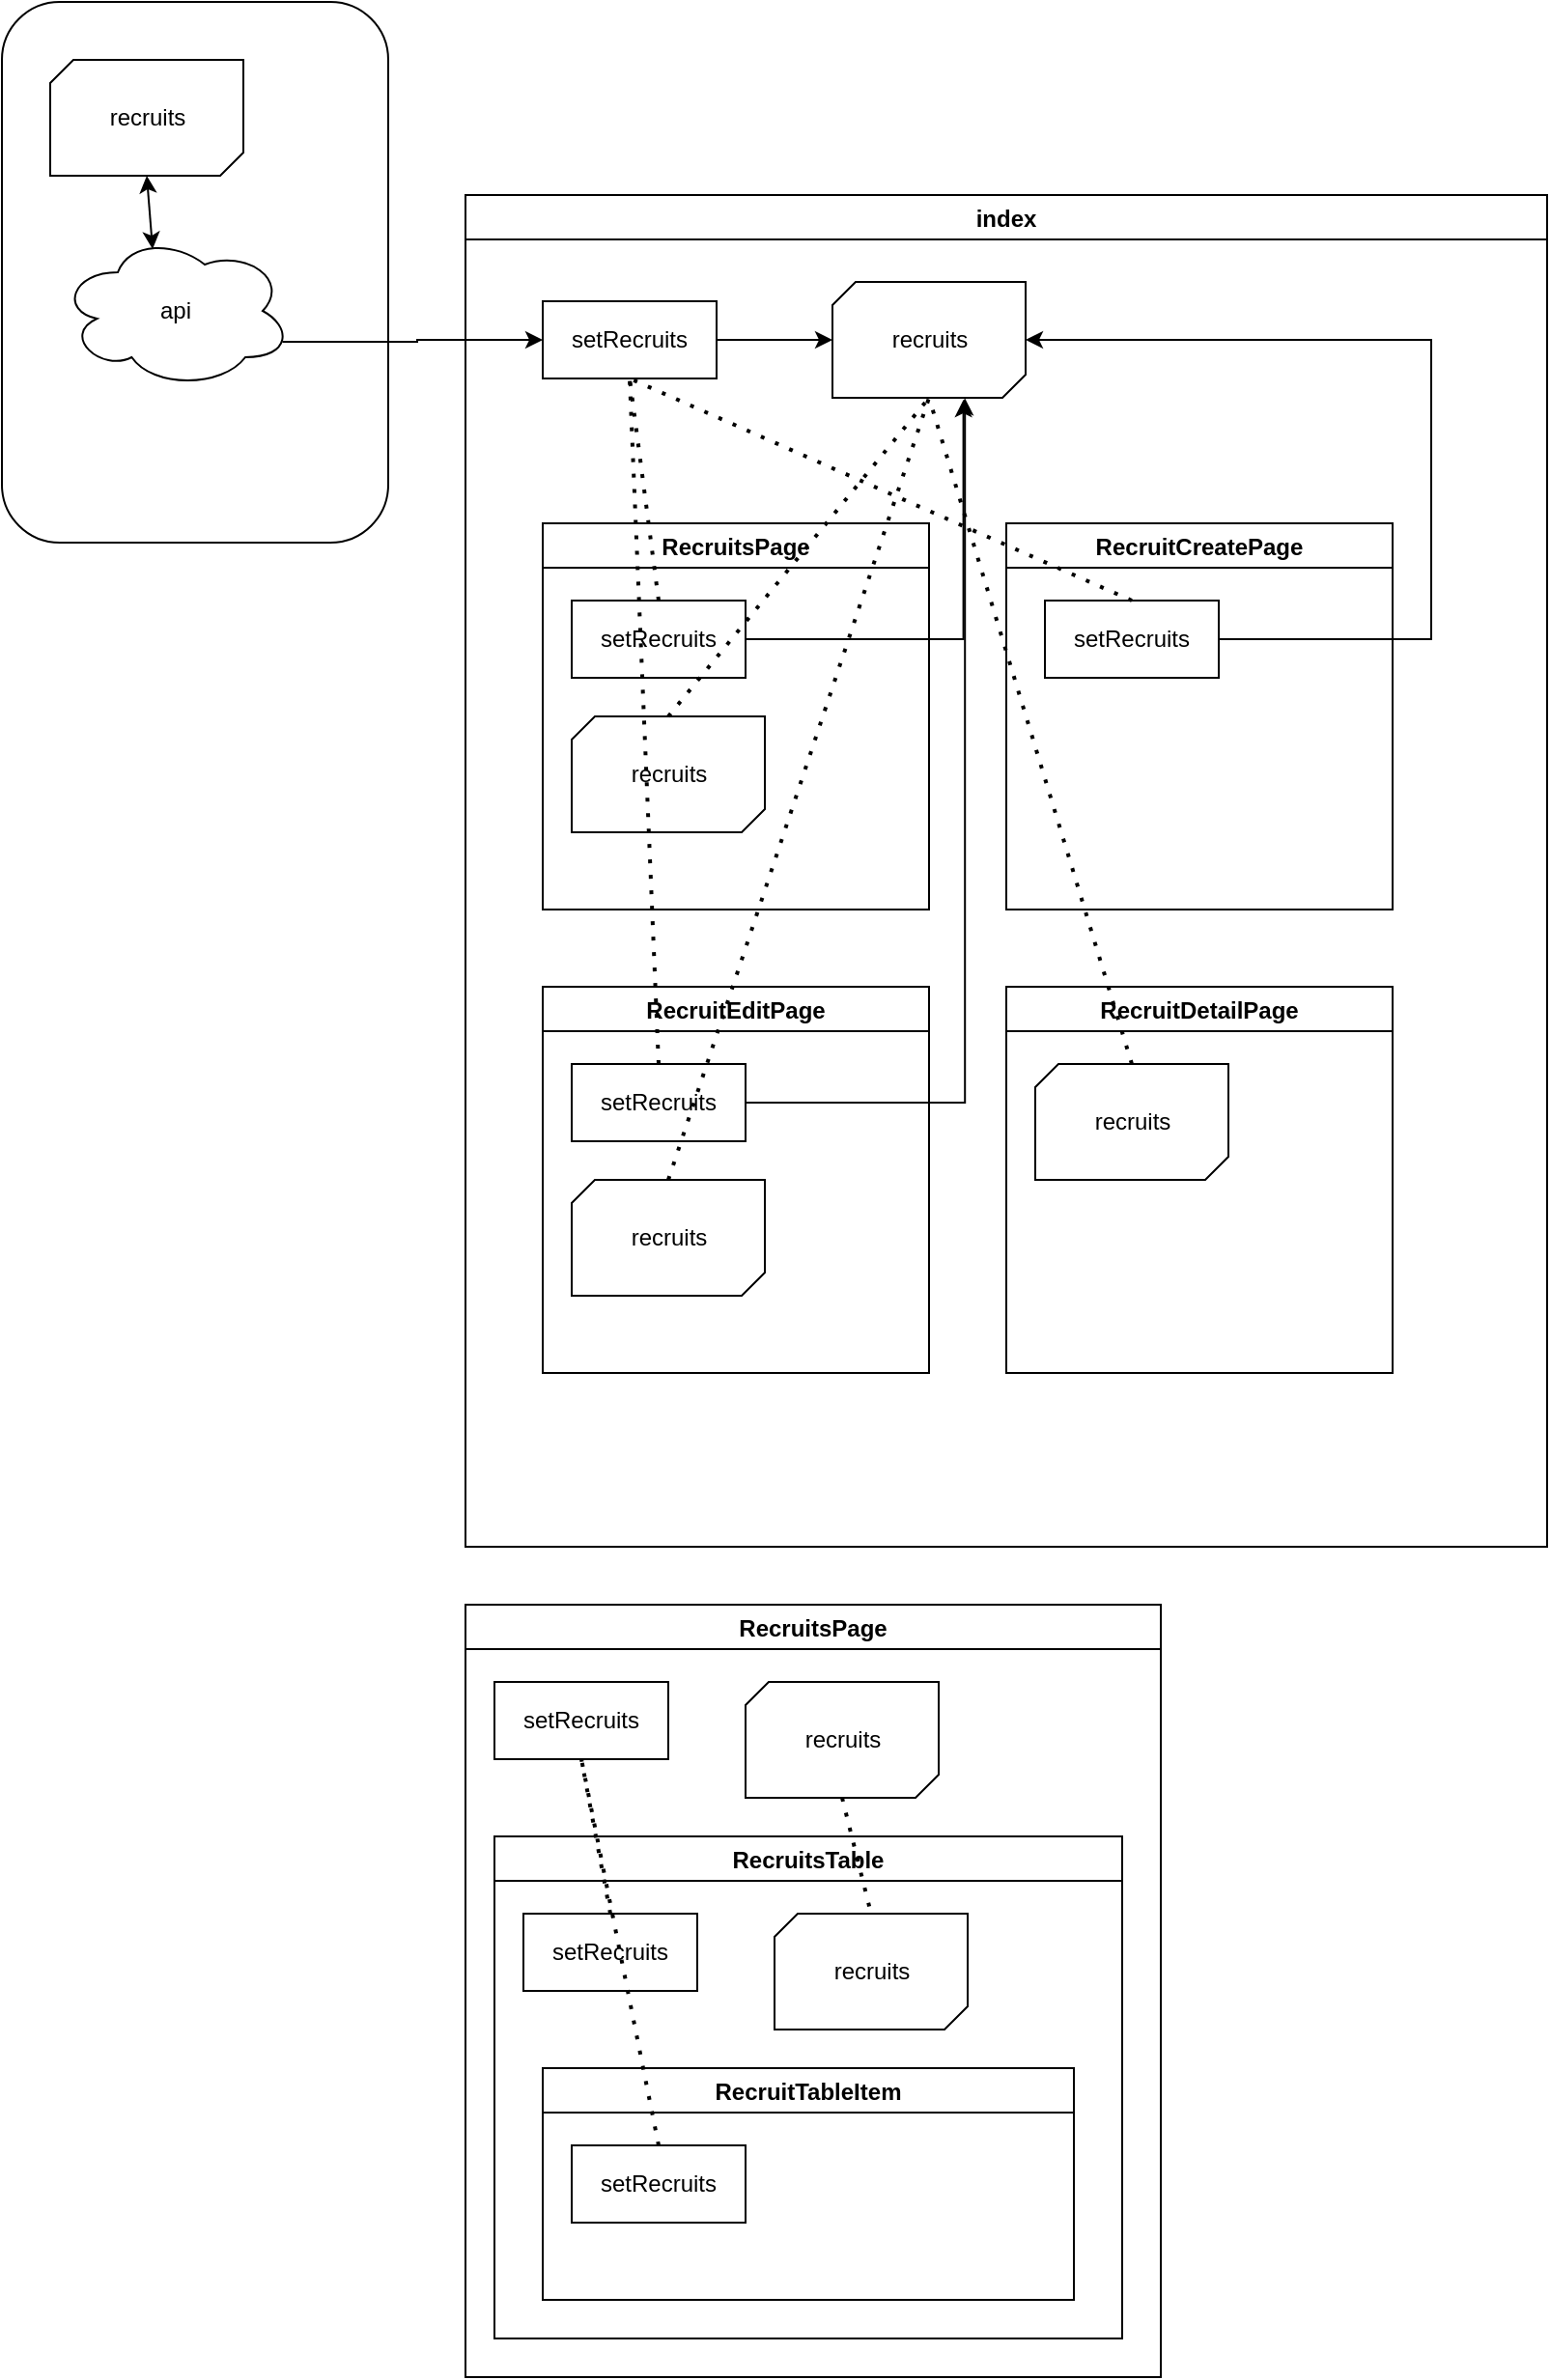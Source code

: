 <mxfile version="16.5.6" type="github">
  <diagram id="0z0_dtok1Ij6bk1odiST" name="Page-1">
    <mxGraphModel dx="1299" dy="868" grid="1" gridSize="10" guides="1" tooltips="1" connect="1" arrows="1" fold="1" page="1" pageScale="1" pageWidth="850" pageHeight="1100" math="0" shadow="0">
      <root>
        <mxCell id="0" />
        <mxCell id="1" parent="0" />
        <mxCell id="jrg8utLBMFztXWpAARq3-1" value="" style="rounded=1;whiteSpace=wrap;html=1;" parent="1" vertex="1">
          <mxGeometry x="40" y="10" width="200" height="280" as="geometry" />
        </mxCell>
        <mxCell id="jrg8utLBMFztXWpAARq3-2" value="" style="verticalLabelPosition=bottom;verticalAlign=top;html=1;shape=mxgraph.basic.diag_snip_rect;dx=6;" parent="1" vertex="1">
          <mxGeometry x="65" y="40" width="100" height="60" as="geometry" />
        </mxCell>
        <mxCell id="jrg8utLBMFztXWpAARq3-24" style="edgeStyle=orthogonalEdgeStyle;rounded=0;orthogonalLoop=1;jettySize=auto;html=1;exitX=0.96;exitY=0.7;exitDx=0;exitDy=0;exitPerimeter=0;entryX=0;entryY=0.5;entryDx=0;entryDy=0;" parent="1" source="jrg8utLBMFztXWpAARq3-3" target="jrg8utLBMFztXWpAARq3-12" edge="1">
          <mxGeometry relative="1" as="geometry" />
        </mxCell>
        <mxCell id="jrg8utLBMFztXWpAARq3-3" value="api" style="ellipse;shape=cloud;whiteSpace=wrap;html=1;" parent="1" vertex="1">
          <mxGeometry x="70" y="130" width="120" height="80" as="geometry" />
        </mxCell>
        <mxCell id="jrg8utLBMFztXWpAARq3-5" value="recruits" style="text;html=1;align=center;verticalAlign=middle;resizable=0;points=[];autosize=1;strokeColor=none;fillColor=none;" parent="1" vertex="1">
          <mxGeometry x="90" y="60" width="50" height="20" as="geometry" />
        </mxCell>
        <mxCell id="jrg8utLBMFztXWpAARq3-6" value="" style="endArrow=classic;startArrow=classic;html=1;rounded=0;entryX=0.5;entryY=1;entryDx=0;entryDy=0;entryPerimeter=0;exitX=0.4;exitY=0.1;exitDx=0;exitDy=0;exitPerimeter=0;" parent="1" source="jrg8utLBMFztXWpAARq3-3" target="jrg8utLBMFztXWpAARq3-2" edge="1">
          <mxGeometry width="50" height="50" relative="1" as="geometry">
            <mxPoint x="380" y="310" as="sourcePoint" />
            <mxPoint x="430" y="260" as="targetPoint" />
          </mxGeometry>
        </mxCell>
        <mxCell id="jrg8utLBMFztXWpAARq3-18" value="index" style="swimlane;" parent="1" vertex="1">
          <mxGeometry x="280" y="110" width="560" height="700" as="geometry" />
        </mxCell>
        <mxCell id="jrg8utLBMFztXWpAARq3-9" value="" style="verticalLabelPosition=bottom;verticalAlign=top;html=1;shape=mxgraph.basic.diag_snip_rect;dx=6;" parent="jrg8utLBMFztXWpAARq3-18" vertex="1">
          <mxGeometry x="190" y="45" width="100" height="60" as="geometry" />
        </mxCell>
        <mxCell id="jrg8utLBMFztXWpAARq3-12" value="setRecruits" style="rounded=0;whiteSpace=wrap;html=1;" parent="jrg8utLBMFztXWpAARq3-18" vertex="1">
          <mxGeometry x="40" y="55" width="90" height="40" as="geometry" />
        </mxCell>
        <mxCell id="jrg8utLBMFztXWpAARq3-20" value="recruits" style="text;html=1;align=center;verticalAlign=middle;resizable=0;points=[];autosize=1;strokeColor=none;fillColor=none;" parent="jrg8utLBMFztXWpAARq3-18" vertex="1">
          <mxGeometry x="215" y="65" width="50" height="20" as="geometry" />
        </mxCell>
        <mxCell id="jrg8utLBMFztXWpAARq3-21" style="edgeStyle=orthogonalEdgeStyle;rounded=0;orthogonalLoop=1;jettySize=auto;html=1;" parent="jrg8utLBMFztXWpAARq3-18" source="jrg8utLBMFztXWpAARq3-12" target="jrg8utLBMFztXWpAARq3-9" edge="1">
          <mxGeometry relative="1" as="geometry" />
        </mxCell>
        <mxCell id="jrg8utLBMFztXWpAARq3-30" value="RecruitsPage" style="swimlane;" parent="jrg8utLBMFztXWpAARq3-18" vertex="1">
          <mxGeometry x="40" y="170" width="200" height="200" as="geometry" />
        </mxCell>
        <mxCell id="jrg8utLBMFztXWpAARq3-34" value="setRecruits" style="rounded=0;whiteSpace=wrap;html=1;" parent="jrg8utLBMFztXWpAARq3-30" vertex="1">
          <mxGeometry x="15" y="40" width="90" height="40" as="geometry" />
        </mxCell>
        <mxCell id="jrg8utLBMFztXWpAARq3-45" value="" style="verticalLabelPosition=bottom;verticalAlign=top;html=1;shape=mxgraph.basic.diag_snip_rect;dx=6;" parent="jrg8utLBMFztXWpAARq3-30" vertex="1">
          <mxGeometry x="15" y="100" width="100" height="60" as="geometry" />
        </mxCell>
        <mxCell id="jrg8utLBMFztXWpAARq3-46" value="recruits" style="text;html=1;align=center;verticalAlign=middle;resizable=0;points=[];autosize=1;strokeColor=none;fillColor=none;" parent="jrg8utLBMFztXWpAARq3-30" vertex="1">
          <mxGeometry x="40" y="120" width="50" height="20" as="geometry" />
        </mxCell>
        <mxCell id="jrg8utLBMFztXWpAARq3-33" value="RecruitCreatePage" style="swimlane;" parent="jrg8utLBMFztXWpAARq3-18" vertex="1">
          <mxGeometry x="280" y="170" width="200" height="200" as="geometry" />
        </mxCell>
        <mxCell id="jrg8utLBMFztXWpAARq3-38" value="setRecruits" style="rounded=0;whiteSpace=wrap;html=1;" parent="jrg8utLBMFztXWpAARq3-33" vertex="1">
          <mxGeometry x="20" y="40" width="90" height="40" as="geometry" />
        </mxCell>
        <mxCell id="jrg8utLBMFztXWpAARq3-32" value="RecruitEditPage" style="swimlane;" parent="jrg8utLBMFztXWpAARq3-18" vertex="1">
          <mxGeometry x="40" y="410" width="200" height="200" as="geometry" />
        </mxCell>
        <mxCell id="jrg8utLBMFztXWpAARq3-37" value="setRecruits" style="rounded=0;whiteSpace=wrap;html=1;" parent="jrg8utLBMFztXWpAARq3-32" vertex="1">
          <mxGeometry x="15" y="40" width="90" height="40" as="geometry" />
        </mxCell>
        <mxCell id="jrg8utLBMFztXWpAARq3-47" value="" style="verticalLabelPosition=bottom;verticalAlign=top;html=1;shape=mxgraph.basic.diag_snip_rect;dx=6;" parent="jrg8utLBMFztXWpAARq3-32" vertex="1">
          <mxGeometry x="15" y="100" width="100" height="60" as="geometry" />
        </mxCell>
        <mxCell id="jrg8utLBMFztXWpAARq3-48" value="recruits" style="text;html=1;align=center;verticalAlign=middle;resizable=0;points=[];autosize=1;strokeColor=none;fillColor=none;" parent="jrg8utLBMFztXWpAARq3-32" vertex="1">
          <mxGeometry x="40" y="120" width="50" height="20" as="geometry" />
        </mxCell>
        <mxCell id="jrg8utLBMFztXWpAARq3-31" value="RecruitDetailPage" style="swimlane;" parent="jrg8utLBMFztXWpAARq3-18" vertex="1">
          <mxGeometry x="280" y="410" width="200" height="200" as="geometry" />
        </mxCell>
        <mxCell id="jrg8utLBMFztXWpAARq3-42" value="" style="verticalLabelPosition=bottom;verticalAlign=top;html=1;shape=mxgraph.basic.diag_snip_rect;dx=6;" parent="jrg8utLBMFztXWpAARq3-31" vertex="1">
          <mxGeometry x="15" y="40" width="100" height="60" as="geometry" />
        </mxCell>
        <mxCell id="jrg8utLBMFztXWpAARq3-43" value="recruits" style="text;html=1;align=center;verticalAlign=middle;resizable=0;points=[];autosize=1;strokeColor=none;fillColor=none;" parent="jrg8utLBMFztXWpAARq3-31" vertex="1">
          <mxGeometry x="40" y="60" width="50" height="20" as="geometry" />
        </mxCell>
        <mxCell id="jrg8utLBMFztXWpAARq3-36" style="edgeStyle=orthogonalEdgeStyle;rounded=0;orthogonalLoop=1;jettySize=auto;html=1;exitX=1;exitY=0.5;exitDx=0;exitDy=0;entryX=0.678;entryY=1.017;entryDx=0;entryDy=0;entryPerimeter=0;" parent="jrg8utLBMFztXWpAARq3-18" source="jrg8utLBMFztXWpAARq3-34" target="jrg8utLBMFztXWpAARq3-9" edge="1">
          <mxGeometry relative="1" as="geometry" />
        </mxCell>
        <mxCell id="jrg8utLBMFztXWpAARq3-40" style="edgeStyle=orthogonalEdgeStyle;rounded=0;orthogonalLoop=1;jettySize=auto;html=1;exitX=1;exitY=0.5;exitDx=0;exitDy=0;entryX=1;entryY=0.5;entryDx=0;entryDy=0;entryPerimeter=0;" parent="jrg8utLBMFztXWpAARq3-18" source="jrg8utLBMFztXWpAARq3-38" target="jrg8utLBMFztXWpAARq3-9" edge="1">
          <mxGeometry relative="1" as="geometry">
            <Array as="points">
              <mxPoint x="500" y="230" />
              <mxPoint x="500" y="75" />
            </Array>
          </mxGeometry>
        </mxCell>
        <mxCell id="jrg8utLBMFztXWpAARq3-44" style="edgeStyle=orthogonalEdgeStyle;rounded=0;orthogonalLoop=1;jettySize=auto;html=1;exitX=1;exitY=0.5;exitDx=0;exitDy=0;entryX=0.686;entryY=1.003;entryDx=0;entryDy=0;entryPerimeter=0;" parent="jrg8utLBMFztXWpAARq3-18" source="jrg8utLBMFztXWpAARq3-37" target="jrg8utLBMFztXWpAARq3-9" edge="1">
          <mxGeometry relative="1" as="geometry" />
        </mxCell>
        <mxCell id="jrg8utLBMFztXWpAARq3-54" value="" style="endArrow=none;dashed=1;html=1;dashPattern=1 3;strokeWidth=2;rounded=0;entryX=0.5;entryY=1;entryDx=0;entryDy=0;exitX=0.5;exitY=0;exitDx=0;exitDy=0;" parent="jrg8utLBMFztXWpAARq3-18" source="jrg8utLBMFztXWpAARq3-34" target="jrg8utLBMFztXWpAARq3-12" edge="1">
          <mxGeometry width="50" height="50" relative="1" as="geometry">
            <mxPoint x="80" y="210" as="sourcePoint" />
            <mxPoint x="80" y="100" as="targetPoint" />
          </mxGeometry>
        </mxCell>
        <mxCell id="jrg8utLBMFztXWpAARq3-58" value="" style="endArrow=none;dashed=1;html=1;dashPattern=1 3;strokeWidth=2;rounded=0;entryX=0.5;entryY=1;entryDx=0;entryDy=0;exitX=0.5;exitY=0;exitDx=0;exitDy=0;" parent="jrg8utLBMFztXWpAARq3-18" source="jrg8utLBMFztXWpAARq3-38" target="jrg8utLBMFztXWpAARq3-12" edge="1">
          <mxGeometry width="50" height="50" relative="1" as="geometry">
            <mxPoint x="140" y="250" as="sourcePoint" />
            <mxPoint x="125" y="135" as="targetPoint" />
          </mxGeometry>
        </mxCell>
        <mxCell id="jrg8utLBMFztXWpAARq3-57" value="" style="endArrow=none;dashed=1;html=1;dashPattern=1 3;strokeWidth=2;rounded=0;exitX=0.5;exitY=0;exitDx=0;exitDy=0;entryX=0.5;entryY=1;entryDx=0;entryDy=0;" parent="jrg8utLBMFztXWpAARq3-18" source="jrg8utLBMFztXWpAARq3-37" target="jrg8utLBMFztXWpAARq3-12" edge="1">
          <mxGeometry width="50" height="50" relative="1" as="geometry">
            <mxPoint x="130" y="240" as="sourcePoint" />
            <mxPoint x="90" y="90" as="targetPoint" />
          </mxGeometry>
        </mxCell>
        <mxCell id="jrg8utLBMFztXWpAARq3-59" value="" style="endArrow=none;dashed=1;html=1;dashPattern=1 3;strokeWidth=2;rounded=0;entryX=0.5;entryY=1;entryDx=0;entryDy=0;exitX=0.5;exitY=0;exitDx=0;exitDy=0;entryPerimeter=0;exitPerimeter=0;" parent="jrg8utLBMFztXWpAARq3-18" source="jrg8utLBMFztXWpAARq3-45" target="jrg8utLBMFztXWpAARq3-9" edge="1">
          <mxGeometry width="50" height="50" relative="1" as="geometry">
            <mxPoint x="355" y="220" as="sourcePoint" />
            <mxPoint x="95" y="105" as="targetPoint" />
          </mxGeometry>
        </mxCell>
        <mxCell id="jrg8utLBMFztXWpAARq3-60" value="" style="endArrow=none;dashed=1;html=1;dashPattern=1 3;strokeWidth=2;rounded=0;entryX=0.5;entryY=1;entryDx=0;entryDy=0;exitX=0.5;exitY=0;exitDx=0;exitDy=0;entryPerimeter=0;exitPerimeter=0;" parent="jrg8utLBMFztXWpAARq3-18" source="jrg8utLBMFztXWpAARq3-47" target="jrg8utLBMFztXWpAARq3-9" edge="1">
          <mxGeometry width="50" height="50" relative="1" as="geometry">
            <mxPoint x="115" y="280" as="sourcePoint" />
            <mxPoint x="250" y="115" as="targetPoint" />
          </mxGeometry>
        </mxCell>
        <mxCell id="jrg8utLBMFztXWpAARq3-61" value="" style="endArrow=none;dashed=1;html=1;dashPattern=1 3;strokeWidth=2;rounded=0;entryX=0.5;entryY=1;entryDx=0;entryDy=0;exitX=0.5;exitY=0;exitDx=0;exitDy=0;entryPerimeter=0;exitPerimeter=0;" parent="jrg8utLBMFztXWpAARq3-18" source="jrg8utLBMFztXWpAARq3-42" target="jrg8utLBMFztXWpAARq3-9" edge="1">
          <mxGeometry width="50" height="50" relative="1" as="geometry">
            <mxPoint x="115" y="520" as="sourcePoint" />
            <mxPoint x="250" y="115" as="targetPoint" />
          </mxGeometry>
        </mxCell>
        <mxCell id="DHKbXbd4KYcz3VGdhYLP-5" value="RecruitsPage" style="swimlane;" vertex="1" parent="1">
          <mxGeometry x="280" y="840" width="360" height="400" as="geometry" />
        </mxCell>
        <mxCell id="DHKbXbd4KYcz3VGdhYLP-6" value="setRecruits" style="rounded=0;whiteSpace=wrap;html=1;" vertex="1" parent="DHKbXbd4KYcz3VGdhYLP-5">
          <mxGeometry x="15" y="40" width="90" height="40" as="geometry" />
        </mxCell>
        <mxCell id="DHKbXbd4KYcz3VGdhYLP-7" value="" style="verticalLabelPosition=bottom;verticalAlign=top;html=1;shape=mxgraph.basic.diag_snip_rect;dx=6;" vertex="1" parent="DHKbXbd4KYcz3VGdhYLP-5">
          <mxGeometry x="145" y="40" width="100" height="60" as="geometry" />
        </mxCell>
        <mxCell id="DHKbXbd4KYcz3VGdhYLP-8" value="recruits" style="text;html=1;align=center;verticalAlign=middle;resizable=0;points=[];autosize=1;strokeColor=none;fillColor=none;" vertex="1" parent="DHKbXbd4KYcz3VGdhYLP-5">
          <mxGeometry x="170" y="60" width="50" height="20" as="geometry" />
        </mxCell>
        <mxCell id="DHKbXbd4KYcz3VGdhYLP-9" value="RecruitsTable" style="swimlane;" vertex="1" parent="DHKbXbd4KYcz3VGdhYLP-5">
          <mxGeometry x="15" y="120" width="325" height="260" as="geometry" />
        </mxCell>
        <mxCell id="DHKbXbd4KYcz3VGdhYLP-10" value="setRecruits" style="rounded=0;whiteSpace=wrap;html=1;" vertex="1" parent="DHKbXbd4KYcz3VGdhYLP-9">
          <mxGeometry x="15" y="40" width="90" height="40" as="geometry" />
        </mxCell>
        <mxCell id="DHKbXbd4KYcz3VGdhYLP-11" value="" style="verticalLabelPosition=bottom;verticalAlign=top;html=1;shape=mxgraph.basic.diag_snip_rect;dx=6;" vertex="1" parent="DHKbXbd4KYcz3VGdhYLP-9">
          <mxGeometry x="145" y="40" width="100" height="60" as="geometry" />
        </mxCell>
        <mxCell id="DHKbXbd4KYcz3VGdhYLP-12" value="recruits" style="text;html=1;align=center;verticalAlign=middle;resizable=0;points=[];autosize=1;strokeColor=none;fillColor=none;" vertex="1" parent="DHKbXbd4KYcz3VGdhYLP-9">
          <mxGeometry x="170" y="60" width="50" height="20" as="geometry" />
        </mxCell>
        <mxCell id="DHKbXbd4KYcz3VGdhYLP-13" value="RecruitTableItem" style="swimlane;" vertex="1" parent="DHKbXbd4KYcz3VGdhYLP-9">
          <mxGeometry x="25" y="120" width="275" height="120" as="geometry" />
        </mxCell>
        <mxCell id="DHKbXbd4KYcz3VGdhYLP-14" value="setRecruits" style="rounded=0;whiteSpace=wrap;html=1;" vertex="1" parent="DHKbXbd4KYcz3VGdhYLP-13">
          <mxGeometry x="15" y="40" width="90" height="40" as="geometry" />
        </mxCell>
        <mxCell id="DHKbXbd4KYcz3VGdhYLP-18" value="" style="endArrow=none;dashed=1;html=1;dashPattern=1 3;strokeWidth=2;rounded=0;entryX=0.5;entryY=1;entryDx=0;entryDy=0;exitX=0.5;exitY=0;exitDx=0;exitDy=0;" edge="1" parent="DHKbXbd4KYcz3VGdhYLP-5" source="DHKbXbd4KYcz3VGdhYLP-10" target="DHKbXbd4KYcz3VGdhYLP-6">
          <mxGeometry width="50" height="50" relative="1" as="geometry">
            <mxPoint x="190" y="-10" as="sourcePoint" />
            <mxPoint x="240" y="-60" as="targetPoint" />
          </mxGeometry>
        </mxCell>
        <mxCell id="DHKbXbd4KYcz3VGdhYLP-20" value="" style="endArrow=none;dashed=1;html=1;dashPattern=1 3;strokeWidth=2;rounded=0;entryX=0.5;entryY=1;entryDx=0;entryDy=0;exitX=0.5;exitY=0;exitDx=0;exitDy=0;" edge="1" parent="DHKbXbd4KYcz3VGdhYLP-5" source="DHKbXbd4KYcz3VGdhYLP-14" target="DHKbXbd4KYcz3VGdhYLP-6">
          <mxGeometry width="50" height="50" relative="1" as="geometry">
            <mxPoint x="95" y="180" as="sourcePoint" />
            <mxPoint x="80" y="100" as="targetPoint" />
          </mxGeometry>
        </mxCell>
        <mxCell id="DHKbXbd4KYcz3VGdhYLP-19" value="" style="endArrow=none;dashed=1;html=1;dashPattern=1 3;strokeWidth=2;rounded=0;entryX=0.5;entryY=0;entryDx=0;entryDy=0;exitX=0.5;exitY=1;exitDx=0;exitDy=0;exitPerimeter=0;entryPerimeter=0;" edge="1" parent="DHKbXbd4KYcz3VGdhYLP-5" source="DHKbXbd4KYcz3VGdhYLP-7" target="DHKbXbd4KYcz3VGdhYLP-11">
          <mxGeometry width="50" height="50" relative="1" as="geometry">
            <mxPoint x="85" y="170" as="sourcePoint" />
            <mxPoint x="70" y="90" as="targetPoint" />
          </mxGeometry>
        </mxCell>
      </root>
    </mxGraphModel>
  </diagram>
</mxfile>
